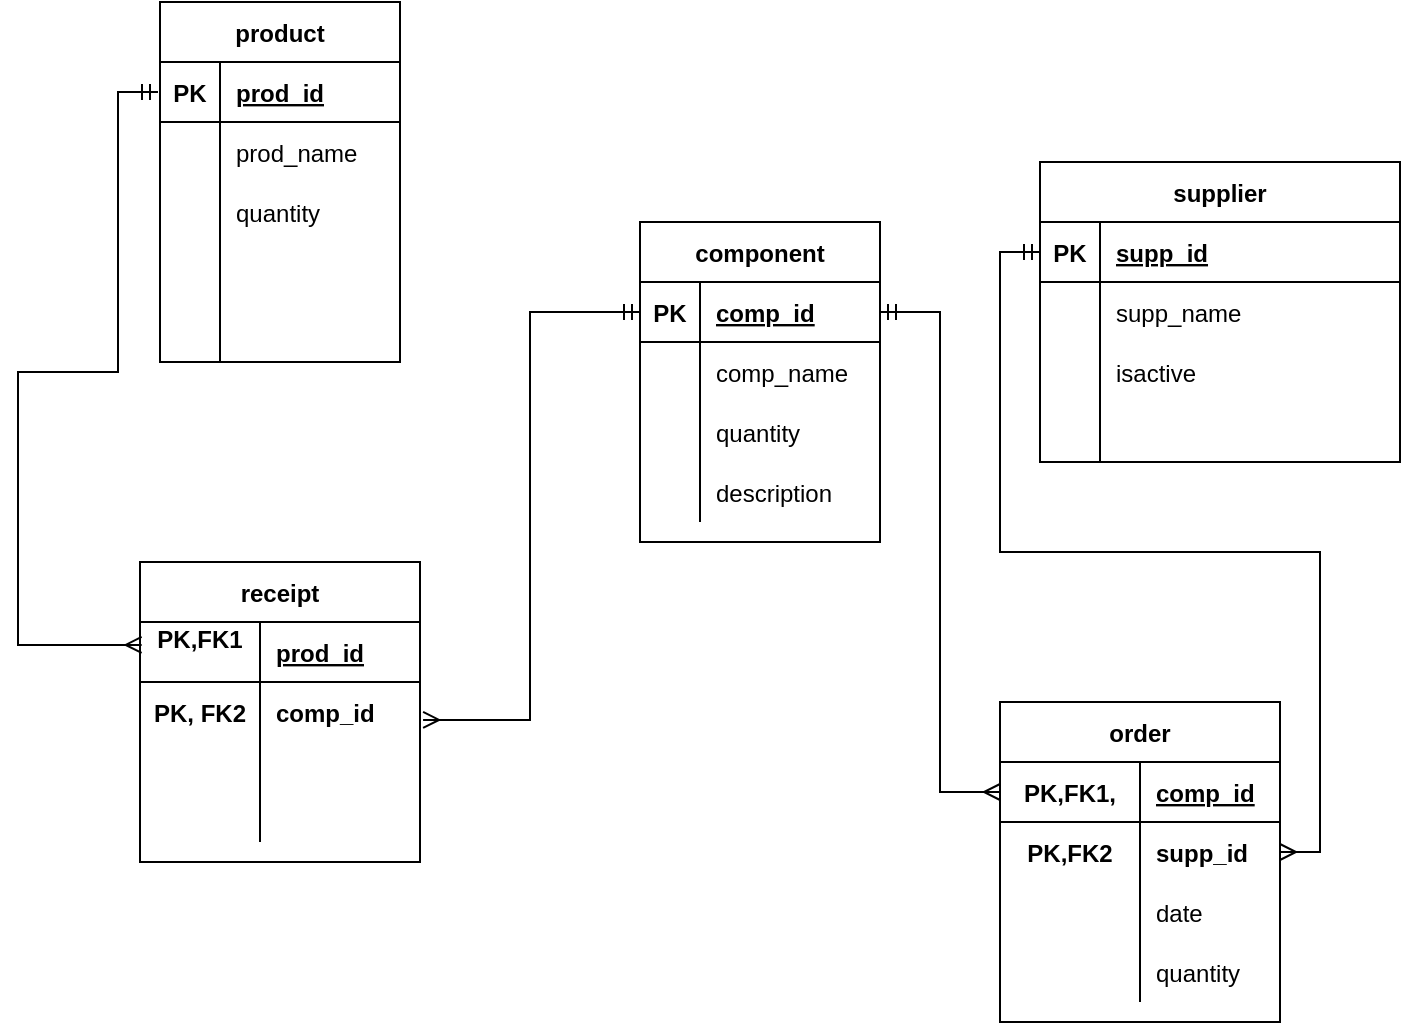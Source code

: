 <mxfile version="15.7.1" type="device"><diagram id="R2lEEEUBdFMjLlhIrx00" name="Page-1"><mxGraphModel dx="721" dy="385" grid="1" gridSize="10" guides="1" tooltips="1" connect="1" arrows="1" fold="1" page="1" pageScale="1" pageWidth="850" pageHeight="1100" math="0" shadow="0" extFonts="Permanent Marker^https://fonts.googleapis.com/css?family=Permanent+Marker"><root><mxCell id="0"/><mxCell id="1" parent="0"/><mxCell id="SrbASAG6C7k21Rm8Ye8O-2" value="product" style="shape=table;startSize=30;container=1;collapsible=1;childLayout=tableLayout;fixedRows=1;rowLines=0;fontStyle=1;align=center;resizeLast=1;" vertex="1" parent="1"><mxGeometry x="140" y="100" width="120.0" height="180" as="geometry"/></mxCell><mxCell id="SrbASAG6C7k21Rm8Ye8O-3" value="" style="shape=partialRectangle;collapsible=0;dropTarget=0;pointerEvents=0;fillColor=none;top=0;left=0;bottom=1;right=0;points=[[0,0.5],[1,0.5]];portConstraint=eastwest;" vertex="1" parent="SrbASAG6C7k21Rm8Ye8O-2"><mxGeometry y="30" width="120.0" height="30" as="geometry"/></mxCell><mxCell id="SrbASAG6C7k21Rm8Ye8O-4" value="PK" style="shape=partialRectangle;connectable=0;fillColor=none;top=0;left=0;bottom=0;right=0;fontStyle=1;overflow=hidden;" vertex="1" parent="SrbASAG6C7k21Rm8Ye8O-3"><mxGeometry width="30" height="30" as="geometry"><mxRectangle width="30" height="30" as="alternateBounds"/></mxGeometry></mxCell><mxCell id="SrbASAG6C7k21Rm8Ye8O-5" value="prod_id" style="shape=partialRectangle;connectable=0;fillColor=none;top=0;left=0;bottom=0;right=0;align=left;spacingLeft=6;fontStyle=5;overflow=hidden;" vertex="1" parent="SrbASAG6C7k21Rm8Ye8O-3"><mxGeometry x="30" width="90.0" height="30" as="geometry"><mxRectangle width="90.0" height="30" as="alternateBounds"/></mxGeometry></mxCell><mxCell id="SrbASAG6C7k21Rm8Ye8O-6" value="" style="shape=partialRectangle;collapsible=0;dropTarget=0;pointerEvents=0;fillColor=none;top=0;left=0;bottom=0;right=0;points=[[0,0.5],[1,0.5]];portConstraint=eastwest;" vertex="1" parent="SrbASAG6C7k21Rm8Ye8O-2"><mxGeometry y="60" width="120.0" height="30" as="geometry"/></mxCell><mxCell id="SrbASAG6C7k21Rm8Ye8O-7" value="" style="shape=partialRectangle;connectable=0;fillColor=none;top=0;left=0;bottom=0;right=0;editable=1;overflow=hidden;" vertex="1" parent="SrbASAG6C7k21Rm8Ye8O-6"><mxGeometry width="30" height="30" as="geometry"><mxRectangle width="30" height="30" as="alternateBounds"/></mxGeometry></mxCell><mxCell id="SrbASAG6C7k21Rm8Ye8O-8" value="prod_name" style="shape=partialRectangle;connectable=0;fillColor=none;top=0;left=0;bottom=0;right=0;align=left;spacingLeft=6;overflow=hidden;" vertex="1" parent="SrbASAG6C7k21Rm8Ye8O-6"><mxGeometry x="30" width="90.0" height="30" as="geometry"><mxRectangle width="90.0" height="30" as="alternateBounds"/></mxGeometry></mxCell><mxCell id="SrbASAG6C7k21Rm8Ye8O-9" value="" style="shape=partialRectangle;collapsible=0;dropTarget=0;pointerEvents=0;fillColor=none;top=0;left=0;bottom=0;right=0;points=[[0,0.5],[1,0.5]];portConstraint=eastwest;" vertex="1" parent="SrbASAG6C7k21Rm8Ye8O-2"><mxGeometry y="90" width="120.0" height="30" as="geometry"/></mxCell><mxCell id="SrbASAG6C7k21Rm8Ye8O-10" value="" style="shape=partialRectangle;connectable=0;fillColor=none;top=0;left=0;bottom=0;right=0;editable=1;overflow=hidden;" vertex="1" parent="SrbASAG6C7k21Rm8Ye8O-9"><mxGeometry width="30" height="30" as="geometry"><mxRectangle width="30" height="30" as="alternateBounds"/></mxGeometry></mxCell><mxCell id="SrbASAG6C7k21Rm8Ye8O-11" value="quantity" style="shape=partialRectangle;connectable=0;fillColor=none;top=0;left=0;bottom=0;right=0;align=left;spacingLeft=6;overflow=hidden;" vertex="1" parent="SrbASAG6C7k21Rm8Ye8O-9"><mxGeometry x="30" width="90.0" height="30" as="geometry"><mxRectangle width="90.0" height="30" as="alternateBounds"/></mxGeometry></mxCell><mxCell id="SrbASAG6C7k21Rm8Ye8O-72" value="" style="shape=partialRectangle;collapsible=0;dropTarget=0;pointerEvents=0;fillColor=none;top=0;left=0;bottom=0;right=0;points=[[0,0.5],[1,0.5]];portConstraint=eastwest;" vertex="1" parent="SrbASAG6C7k21Rm8Ye8O-2"><mxGeometry y="120" width="120.0" height="30" as="geometry"/></mxCell><mxCell id="SrbASAG6C7k21Rm8Ye8O-73" value="" style="shape=partialRectangle;connectable=0;fillColor=none;top=0;left=0;bottom=0;right=0;editable=1;overflow=hidden;" vertex="1" parent="SrbASAG6C7k21Rm8Ye8O-72"><mxGeometry width="30" height="30" as="geometry"><mxRectangle width="30" height="30" as="alternateBounds"/></mxGeometry></mxCell><mxCell id="SrbASAG6C7k21Rm8Ye8O-74" value="" style="shape=partialRectangle;connectable=0;fillColor=none;top=0;left=0;bottom=0;right=0;align=left;spacingLeft=6;overflow=hidden;" vertex="1" parent="SrbASAG6C7k21Rm8Ye8O-72"><mxGeometry x="30" width="90.0" height="30" as="geometry"><mxRectangle width="90.0" height="30" as="alternateBounds"/></mxGeometry></mxCell><mxCell id="SrbASAG6C7k21Rm8Ye8O-12" value="" style="shape=partialRectangle;collapsible=0;dropTarget=0;pointerEvents=0;fillColor=none;top=0;left=0;bottom=0;right=0;points=[[0,0.5],[1,0.5]];portConstraint=eastwest;" vertex="1" parent="SrbASAG6C7k21Rm8Ye8O-2"><mxGeometry y="150" width="120.0" height="30" as="geometry"/></mxCell><mxCell id="SrbASAG6C7k21Rm8Ye8O-13" value="" style="shape=partialRectangle;connectable=0;fillColor=none;top=0;left=0;bottom=0;right=0;editable=1;overflow=hidden;" vertex="1" parent="SrbASAG6C7k21Rm8Ye8O-12"><mxGeometry width="30" height="30" as="geometry"><mxRectangle width="30" height="30" as="alternateBounds"/></mxGeometry></mxCell><mxCell id="SrbASAG6C7k21Rm8Ye8O-14" value="" style="shape=partialRectangle;connectable=0;fillColor=none;top=0;left=0;bottom=0;right=0;align=left;spacingLeft=6;overflow=hidden;" vertex="1" parent="SrbASAG6C7k21Rm8Ye8O-12"><mxGeometry x="30" width="90.0" height="30" as="geometry"><mxRectangle width="90.0" height="30" as="alternateBounds"/></mxGeometry></mxCell><mxCell id="SrbASAG6C7k21Rm8Ye8O-15" value="component" style="shape=table;startSize=30;container=1;collapsible=1;childLayout=tableLayout;fixedRows=1;rowLines=0;fontStyle=1;align=center;resizeLast=1;" vertex="1" parent="1"><mxGeometry x="380" y="210" width="120" height="160" as="geometry"/></mxCell><mxCell id="SrbASAG6C7k21Rm8Ye8O-16" value="" style="shape=partialRectangle;collapsible=0;dropTarget=0;pointerEvents=0;fillColor=none;top=0;left=0;bottom=1;right=0;points=[[0,0.5],[1,0.5]];portConstraint=eastwest;" vertex="1" parent="SrbASAG6C7k21Rm8Ye8O-15"><mxGeometry y="30" width="120" height="30" as="geometry"/></mxCell><mxCell id="SrbASAG6C7k21Rm8Ye8O-17" value="PK" style="shape=partialRectangle;connectable=0;fillColor=none;top=0;left=0;bottom=0;right=0;fontStyle=1;overflow=hidden;" vertex="1" parent="SrbASAG6C7k21Rm8Ye8O-16"><mxGeometry width="30" height="30" as="geometry"><mxRectangle width="30" height="30" as="alternateBounds"/></mxGeometry></mxCell><mxCell id="SrbASAG6C7k21Rm8Ye8O-18" value="comp_id" style="shape=partialRectangle;connectable=0;fillColor=none;top=0;left=0;bottom=0;right=0;align=left;spacingLeft=6;fontStyle=5;overflow=hidden;" vertex="1" parent="SrbASAG6C7k21Rm8Ye8O-16"><mxGeometry x="30" width="90" height="30" as="geometry"><mxRectangle width="90" height="30" as="alternateBounds"/></mxGeometry></mxCell><mxCell id="SrbASAG6C7k21Rm8Ye8O-19" value="" style="shape=partialRectangle;collapsible=0;dropTarget=0;pointerEvents=0;fillColor=none;top=0;left=0;bottom=0;right=0;points=[[0,0.5],[1,0.5]];portConstraint=eastwest;" vertex="1" parent="SrbASAG6C7k21Rm8Ye8O-15"><mxGeometry y="60" width="120" height="30" as="geometry"/></mxCell><mxCell id="SrbASAG6C7k21Rm8Ye8O-20" value="" style="shape=partialRectangle;connectable=0;fillColor=none;top=0;left=0;bottom=0;right=0;editable=1;overflow=hidden;" vertex="1" parent="SrbASAG6C7k21Rm8Ye8O-19"><mxGeometry width="30" height="30" as="geometry"><mxRectangle width="30" height="30" as="alternateBounds"/></mxGeometry></mxCell><mxCell id="SrbASAG6C7k21Rm8Ye8O-21" value="comp_name" style="shape=partialRectangle;connectable=0;fillColor=none;top=0;left=0;bottom=0;right=0;align=left;spacingLeft=6;overflow=hidden;" vertex="1" parent="SrbASAG6C7k21Rm8Ye8O-19"><mxGeometry x="30" width="90" height="30" as="geometry"><mxRectangle width="90" height="30" as="alternateBounds"/></mxGeometry></mxCell><mxCell id="SrbASAG6C7k21Rm8Ye8O-22" value="" style="shape=partialRectangle;collapsible=0;dropTarget=0;pointerEvents=0;fillColor=none;top=0;left=0;bottom=0;right=0;points=[[0,0.5],[1,0.5]];portConstraint=eastwest;" vertex="1" parent="SrbASAG6C7k21Rm8Ye8O-15"><mxGeometry y="90" width="120" height="30" as="geometry"/></mxCell><mxCell id="SrbASAG6C7k21Rm8Ye8O-23" value="" style="shape=partialRectangle;connectable=0;fillColor=none;top=0;left=0;bottom=0;right=0;editable=1;overflow=hidden;" vertex="1" parent="SrbASAG6C7k21Rm8Ye8O-22"><mxGeometry width="30" height="30" as="geometry"><mxRectangle width="30" height="30" as="alternateBounds"/></mxGeometry></mxCell><mxCell id="SrbASAG6C7k21Rm8Ye8O-24" value="quantity" style="shape=partialRectangle;connectable=0;fillColor=none;top=0;left=0;bottom=0;right=0;align=left;spacingLeft=6;overflow=hidden;" vertex="1" parent="SrbASAG6C7k21Rm8Ye8O-22"><mxGeometry x="30" width="90" height="30" as="geometry"><mxRectangle width="90" height="30" as="alternateBounds"/></mxGeometry></mxCell><mxCell id="SrbASAG6C7k21Rm8Ye8O-25" value="" style="shape=partialRectangle;collapsible=0;dropTarget=0;pointerEvents=0;fillColor=none;top=0;left=0;bottom=0;right=0;points=[[0,0.5],[1,0.5]];portConstraint=eastwest;" vertex="1" parent="SrbASAG6C7k21Rm8Ye8O-15"><mxGeometry y="120" width="120" height="30" as="geometry"/></mxCell><mxCell id="SrbASAG6C7k21Rm8Ye8O-26" value="" style="shape=partialRectangle;connectable=0;fillColor=none;top=0;left=0;bottom=0;right=0;editable=1;overflow=hidden;" vertex="1" parent="SrbASAG6C7k21Rm8Ye8O-25"><mxGeometry width="30" height="30" as="geometry"><mxRectangle width="30" height="30" as="alternateBounds"/></mxGeometry></mxCell><mxCell id="SrbASAG6C7k21Rm8Ye8O-27" value="description" style="shape=partialRectangle;connectable=0;fillColor=none;top=0;left=0;bottom=0;right=0;align=left;spacingLeft=6;overflow=hidden;" vertex="1" parent="SrbASAG6C7k21Rm8Ye8O-25"><mxGeometry x="30" width="90" height="30" as="geometry"><mxRectangle width="90" height="30" as="alternateBounds"/></mxGeometry></mxCell><mxCell id="SrbASAG6C7k21Rm8Ye8O-28" value="supplier" style="shape=table;startSize=30;container=1;collapsible=1;childLayout=tableLayout;fixedRows=1;rowLines=0;fontStyle=1;align=center;resizeLast=1;" vertex="1" parent="1"><mxGeometry x="580" y="180" width="180" height="150" as="geometry"/></mxCell><mxCell id="SrbASAG6C7k21Rm8Ye8O-29" value="" style="shape=partialRectangle;collapsible=0;dropTarget=0;pointerEvents=0;fillColor=none;top=0;left=0;bottom=1;right=0;points=[[0,0.5],[1,0.5]];portConstraint=eastwest;" vertex="1" parent="SrbASAG6C7k21Rm8Ye8O-28"><mxGeometry y="30" width="180" height="30" as="geometry"/></mxCell><mxCell id="SrbASAG6C7k21Rm8Ye8O-30" value="PK" style="shape=partialRectangle;connectable=0;fillColor=none;top=0;left=0;bottom=0;right=0;fontStyle=1;overflow=hidden;" vertex="1" parent="SrbASAG6C7k21Rm8Ye8O-29"><mxGeometry width="30" height="30" as="geometry"><mxRectangle width="30" height="30" as="alternateBounds"/></mxGeometry></mxCell><mxCell id="SrbASAG6C7k21Rm8Ye8O-31" value="supp_id" style="shape=partialRectangle;connectable=0;fillColor=none;top=0;left=0;bottom=0;right=0;align=left;spacingLeft=6;fontStyle=5;overflow=hidden;" vertex="1" parent="SrbASAG6C7k21Rm8Ye8O-29"><mxGeometry x="30" width="150" height="30" as="geometry"><mxRectangle width="150" height="30" as="alternateBounds"/></mxGeometry></mxCell><mxCell id="SrbASAG6C7k21Rm8Ye8O-32" value="" style="shape=partialRectangle;collapsible=0;dropTarget=0;pointerEvents=0;fillColor=none;top=0;left=0;bottom=0;right=0;points=[[0,0.5],[1,0.5]];portConstraint=eastwest;" vertex="1" parent="SrbASAG6C7k21Rm8Ye8O-28"><mxGeometry y="60" width="180" height="30" as="geometry"/></mxCell><mxCell id="SrbASAG6C7k21Rm8Ye8O-33" value="" style="shape=partialRectangle;connectable=0;fillColor=none;top=0;left=0;bottom=0;right=0;editable=1;overflow=hidden;" vertex="1" parent="SrbASAG6C7k21Rm8Ye8O-32"><mxGeometry width="30" height="30" as="geometry"><mxRectangle width="30" height="30" as="alternateBounds"/></mxGeometry></mxCell><mxCell id="SrbASAG6C7k21Rm8Ye8O-34" value="supp_name" style="shape=partialRectangle;connectable=0;fillColor=none;top=0;left=0;bottom=0;right=0;align=left;spacingLeft=6;overflow=hidden;" vertex="1" parent="SrbASAG6C7k21Rm8Ye8O-32"><mxGeometry x="30" width="150" height="30" as="geometry"><mxRectangle width="150" height="30" as="alternateBounds"/></mxGeometry></mxCell><mxCell id="SrbASAG6C7k21Rm8Ye8O-35" value="" style="shape=partialRectangle;collapsible=0;dropTarget=0;pointerEvents=0;fillColor=none;top=0;left=0;bottom=0;right=0;points=[[0,0.5],[1,0.5]];portConstraint=eastwest;" vertex="1" parent="SrbASAG6C7k21Rm8Ye8O-28"><mxGeometry y="90" width="180" height="30" as="geometry"/></mxCell><mxCell id="SrbASAG6C7k21Rm8Ye8O-36" value="" style="shape=partialRectangle;connectable=0;fillColor=none;top=0;left=0;bottom=0;right=0;editable=1;overflow=hidden;" vertex="1" parent="SrbASAG6C7k21Rm8Ye8O-35"><mxGeometry width="30" height="30" as="geometry"><mxRectangle width="30" height="30" as="alternateBounds"/></mxGeometry></mxCell><mxCell id="SrbASAG6C7k21Rm8Ye8O-37" value="isactive" style="shape=partialRectangle;connectable=0;fillColor=none;top=0;left=0;bottom=0;right=0;align=left;spacingLeft=6;overflow=hidden;" vertex="1" parent="SrbASAG6C7k21Rm8Ye8O-35"><mxGeometry x="30" width="150" height="30" as="geometry"><mxRectangle width="150" height="30" as="alternateBounds"/></mxGeometry></mxCell><mxCell id="SrbASAG6C7k21Rm8Ye8O-38" value="" style="shape=partialRectangle;collapsible=0;dropTarget=0;pointerEvents=0;fillColor=none;top=0;left=0;bottom=0;right=0;points=[[0,0.5],[1,0.5]];portConstraint=eastwest;" vertex="1" parent="SrbASAG6C7k21Rm8Ye8O-28"><mxGeometry y="120" width="180" height="30" as="geometry"/></mxCell><mxCell id="SrbASAG6C7k21Rm8Ye8O-39" value="" style="shape=partialRectangle;connectable=0;fillColor=none;top=0;left=0;bottom=0;right=0;editable=1;overflow=hidden;" vertex="1" parent="SrbASAG6C7k21Rm8Ye8O-38"><mxGeometry width="30" height="30" as="geometry"><mxRectangle width="30" height="30" as="alternateBounds"/></mxGeometry></mxCell><mxCell id="SrbASAG6C7k21Rm8Ye8O-40" value="" style="shape=partialRectangle;connectable=0;fillColor=none;top=0;left=0;bottom=0;right=0;align=left;spacingLeft=6;overflow=hidden;" vertex="1" parent="SrbASAG6C7k21Rm8Ye8O-38"><mxGeometry x="30" width="150" height="30" as="geometry"><mxRectangle width="150" height="30" as="alternateBounds"/></mxGeometry></mxCell><mxCell id="SrbASAG6C7k21Rm8Ye8O-42" value="receipt" style="shape=table;startSize=30;container=1;collapsible=1;childLayout=tableLayout;fixedRows=1;rowLines=0;fontStyle=1;align=center;resizeLast=1;" vertex="1" parent="1"><mxGeometry x="130" y="380" width="140.0" height="150" as="geometry"/></mxCell><mxCell id="SrbASAG6C7k21Rm8Ye8O-43" value="" style="shape=partialRectangle;collapsible=0;dropTarget=0;pointerEvents=0;fillColor=none;top=0;left=0;bottom=1;right=0;points=[[0,0.5],[1,0.5]];portConstraint=eastwest;" vertex="1" parent="SrbASAG6C7k21Rm8Ye8O-42"><mxGeometry y="30" width="140.0" height="30" as="geometry"/></mxCell><mxCell id="SrbASAG6C7k21Rm8Ye8O-44" value="PK,FK1&#10;" style="shape=partialRectangle;connectable=0;fillColor=none;top=0;left=0;bottom=0;right=0;fontStyle=1;overflow=hidden;" vertex="1" parent="SrbASAG6C7k21Rm8Ye8O-43"><mxGeometry width="60" height="30" as="geometry"><mxRectangle width="60" height="30" as="alternateBounds"/></mxGeometry></mxCell><mxCell id="SrbASAG6C7k21Rm8Ye8O-45" value="prod_id" style="shape=partialRectangle;connectable=0;fillColor=none;top=0;left=0;bottom=0;right=0;align=left;spacingLeft=6;fontStyle=5;overflow=hidden;" vertex="1" parent="SrbASAG6C7k21Rm8Ye8O-43"><mxGeometry x="60" width="80.0" height="30" as="geometry"><mxRectangle width="80.0" height="30" as="alternateBounds"/></mxGeometry></mxCell><mxCell id="SrbASAG6C7k21Rm8Ye8O-46" value="" style="shape=partialRectangle;collapsible=0;dropTarget=0;pointerEvents=0;fillColor=none;top=0;left=0;bottom=0;right=0;points=[[0,0.5],[1,0.5]];portConstraint=eastwest;" vertex="1" parent="SrbASAG6C7k21Rm8Ye8O-42"><mxGeometry y="60" width="140.0" height="30" as="geometry"/></mxCell><mxCell id="SrbASAG6C7k21Rm8Ye8O-47" value="PK, FK2" style="shape=partialRectangle;connectable=0;fillColor=none;top=0;left=0;bottom=0;right=0;editable=1;overflow=hidden;fontStyle=1" vertex="1" parent="SrbASAG6C7k21Rm8Ye8O-46"><mxGeometry width="60" height="30" as="geometry"><mxRectangle width="60" height="30" as="alternateBounds"/></mxGeometry></mxCell><mxCell id="SrbASAG6C7k21Rm8Ye8O-48" value="comp_id" style="shape=partialRectangle;connectable=0;fillColor=none;top=0;left=0;bottom=0;right=0;align=left;spacingLeft=6;overflow=hidden;fontStyle=1" vertex="1" parent="SrbASAG6C7k21Rm8Ye8O-46"><mxGeometry x="60" width="80.0" height="30" as="geometry"><mxRectangle width="80.0" height="30" as="alternateBounds"/></mxGeometry></mxCell><mxCell id="SrbASAG6C7k21Rm8Ye8O-49" value="" style="shape=partialRectangle;collapsible=0;dropTarget=0;pointerEvents=0;fillColor=none;top=0;left=0;bottom=0;right=0;points=[[0,0.5],[1,0.5]];portConstraint=eastwest;" vertex="1" parent="SrbASAG6C7k21Rm8Ye8O-42"><mxGeometry y="90" width="140.0" height="30" as="geometry"/></mxCell><mxCell id="SrbASAG6C7k21Rm8Ye8O-50" value="" style="shape=partialRectangle;connectable=0;fillColor=none;top=0;left=0;bottom=0;right=0;editable=1;overflow=hidden;" vertex="1" parent="SrbASAG6C7k21Rm8Ye8O-49"><mxGeometry width="60" height="30" as="geometry"><mxRectangle width="60" height="30" as="alternateBounds"/></mxGeometry></mxCell><mxCell id="SrbASAG6C7k21Rm8Ye8O-51" value="" style="shape=partialRectangle;connectable=0;fillColor=none;top=0;left=0;bottom=0;right=0;align=left;spacingLeft=6;overflow=hidden;" vertex="1" parent="SrbASAG6C7k21Rm8Ye8O-49"><mxGeometry x="60" width="80.0" height="30" as="geometry"><mxRectangle width="80.0" height="30" as="alternateBounds"/></mxGeometry></mxCell><mxCell id="SrbASAG6C7k21Rm8Ye8O-52" value="" style="shape=partialRectangle;collapsible=0;dropTarget=0;pointerEvents=0;fillColor=none;top=0;left=0;bottom=0;right=0;points=[[0,0.5],[1,0.5]];portConstraint=eastwest;" vertex="1" parent="SrbASAG6C7k21Rm8Ye8O-42"><mxGeometry y="120" width="140.0" height="20" as="geometry"/></mxCell><mxCell id="SrbASAG6C7k21Rm8Ye8O-53" value="" style="shape=partialRectangle;connectable=0;fillColor=none;top=0;left=0;bottom=0;right=0;editable=1;overflow=hidden;" vertex="1" parent="SrbASAG6C7k21Rm8Ye8O-52"><mxGeometry width="60" height="20" as="geometry"><mxRectangle width="60" height="20" as="alternateBounds"/></mxGeometry></mxCell><mxCell id="SrbASAG6C7k21Rm8Ye8O-54" value="" style="shape=partialRectangle;connectable=0;fillColor=none;top=0;left=0;bottom=0;right=0;align=left;spacingLeft=6;overflow=hidden;" vertex="1" parent="SrbASAG6C7k21Rm8Ye8O-52"><mxGeometry x="60" width="80.0" height="20" as="geometry"><mxRectangle width="80.0" height="20" as="alternateBounds"/></mxGeometry></mxCell><mxCell id="SrbASAG6C7k21Rm8Ye8O-55" value="order" style="shape=table;startSize=30;container=1;collapsible=1;childLayout=tableLayout;fixedRows=1;rowLines=0;fontStyle=1;align=center;resizeLast=1;" vertex="1" parent="1"><mxGeometry x="560" y="450" width="140" height="160" as="geometry"/></mxCell><mxCell id="SrbASAG6C7k21Rm8Ye8O-56" value="" style="shape=partialRectangle;collapsible=0;dropTarget=0;pointerEvents=0;fillColor=none;top=0;left=0;bottom=1;right=0;points=[[0,0.5],[1,0.5]];portConstraint=eastwest;" vertex="1" parent="SrbASAG6C7k21Rm8Ye8O-55"><mxGeometry y="30" width="140" height="30" as="geometry"/></mxCell><mxCell id="SrbASAG6C7k21Rm8Ye8O-57" value="PK,FK1," style="shape=partialRectangle;connectable=0;fillColor=none;top=0;left=0;bottom=0;right=0;fontStyle=1;overflow=hidden;" vertex="1" parent="SrbASAG6C7k21Rm8Ye8O-56"><mxGeometry width="70" height="30" as="geometry"><mxRectangle width="70" height="30" as="alternateBounds"/></mxGeometry></mxCell><mxCell id="SrbASAG6C7k21Rm8Ye8O-58" value="comp_id" style="shape=partialRectangle;connectable=0;fillColor=none;top=0;left=0;bottom=0;right=0;align=left;spacingLeft=6;fontStyle=5;overflow=hidden;" vertex="1" parent="SrbASAG6C7k21Rm8Ye8O-56"><mxGeometry x="70" width="70" height="30" as="geometry"><mxRectangle width="70" height="30" as="alternateBounds"/></mxGeometry></mxCell><mxCell id="SrbASAG6C7k21Rm8Ye8O-59" value="" style="shape=partialRectangle;collapsible=0;dropTarget=0;pointerEvents=0;fillColor=none;top=0;left=0;bottom=0;right=0;points=[[0,0.5],[1,0.5]];portConstraint=eastwest;" vertex="1" parent="SrbASAG6C7k21Rm8Ye8O-55"><mxGeometry y="60" width="140" height="30" as="geometry"/></mxCell><mxCell id="SrbASAG6C7k21Rm8Ye8O-60" value="PK,FK2" style="shape=partialRectangle;connectable=0;fillColor=none;top=0;left=0;bottom=0;right=0;editable=1;overflow=hidden;fontStyle=1" vertex="1" parent="SrbASAG6C7k21Rm8Ye8O-59"><mxGeometry width="70" height="30" as="geometry"><mxRectangle width="70" height="30" as="alternateBounds"/></mxGeometry></mxCell><mxCell id="SrbASAG6C7k21Rm8Ye8O-61" value="supp_id" style="shape=partialRectangle;connectable=0;fillColor=none;top=0;left=0;bottom=0;right=0;align=left;spacingLeft=6;overflow=hidden;fontStyle=1" vertex="1" parent="SrbASAG6C7k21Rm8Ye8O-59"><mxGeometry x="70" width="70" height="30" as="geometry"><mxRectangle width="70" height="30" as="alternateBounds"/></mxGeometry></mxCell><mxCell id="SrbASAG6C7k21Rm8Ye8O-62" value="" style="shape=partialRectangle;collapsible=0;dropTarget=0;pointerEvents=0;fillColor=none;top=0;left=0;bottom=0;right=0;points=[[0,0.5],[1,0.5]];portConstraint=eastwest;" vertex="1" parent="SrbASAG6C7k21Rm8Ye8O-55"><mxGeometry y="90" width="140" height="30" as="geometry"/></mxCell><mxCell id="SrbASAG6C7k21Rm8Ye8O-63" value="" style="shape=partialRectangle;connectable=0;fillColor=none;top=0;left=0;bottom=0;right=0;editable=1;overflow=hidden;" vertex="1" parent="SrbASAG6C7k21Rm8Ye8O-62"><mxGeometry width="70" height="30" as="geometry"><mxRectangle width="70" height="30" as="alternateBounds"/></mxGeometry></mxCell><mxCell id="SrbASAG6C7k21Rm8Ye8O-64" value="date" style="shape=partialRectangle;connectable=0;fillColor=none;top=0;left=0;bottom=0;right=0;align=left;spacingLeft=6;overflow=hidden;" vertex="1" parent="SrbASAG6C7k21Rm8Ye8O-62"><mxGeometry x="70" width="70" height="30" as="geometry"><mxRectangle width="70" height="30" as="alternateBounds"/></mxGeometry></mxCell><mxCell id="SrbASAG6C7k21Rm8Ye8O-65" value="" style="shape=partialRectangle;collapsible=0;dropTarget=0;pointerEvents=0;fillColor=none;top=0;left=0;bottom=0;right=0;points=[[0,0.5],[1,0.5]];portConstraint=eastwest;" vertex="1" parent="SrbASAG6C7k21Rm8Ye8O-55"><mxGeometry y="120" width="140" height="30" as="geometry"/></mxCell><mxCell id="SrbASAG6C7k21Rm8Ye8O-66" value="" style="shape=partialRectangle;connectable=0;fillColor=none;top=0;left=0;bottom=0;right=0;editable=1;overflow=hidden;" vertex="1" parent="SrbASAG6C7k21Rm8Ye8O-65"><mxGeometry width="70" height="30" as="geometry"><mxRectangle width="70" height="30" as="alternateBounds"/></mxGeometry></mxCell><mxCell id="SrbASAG6C7k21Rm8Ye8O-67" value="quantity" style="shape=partialRectangle;connectable=0;fillColor=none;top=0;left=0;bottom=0;right=0;align=left;spacingLeft=6;overflow=hidden;" vertex="1" parent="SrbASAG6C7k21Rm8Ye8O-65"><mxGeometry x="70" width="70" height="30" as="geometry"><mxRectangle width="70" height="30" as="alternateBounds"/></mxGeometry></mxCell><mxCell id="SrbASAG6C7k21Rm8Ye8O-81" style="edgeStyle=orthogonalEdgeStyle;rounded=0;orthogonalLoop=1;jettySize=auto;html=1;startArrow=ERmandOne;startFill=0;endArrow=ERmany;endFill=0;entryX=1;entryY=0.5;entryDx=0;entryDy=0;" edge="1" parent="1" source="SrbASAG6C7k21Rm8Ye8O-29" target="SrbASAG6C7k21Rm8Ye8O-59"><mxGeometry relative="1" as="geometry"><mxPoint x="560" y="470" as="targetPoint"/></mxGeometry></mxCell><mxCell id="SrbASAG6C7k21Rm8Ye8O-88" style="edgeStyle=orthogonalEdgeStyle;rounded=0;orthogonalLoop=1;jettySize=auto;html=1;entryX=0.013;entryY=0.383;entryDx=0;entryDy=0;entryPerimeter=0;startArrow=ERmandOne;startFill=0;endArrow=ERmany;endFill=0;" edge="1" parent="1"><mxGeometry relative="1" as="geometry"><mxPoint x="139" y="145" as="sourcePoint"/><mxPoint x="130.82" y="421.49" as="targetPoint"/><Array as="points"><mxPoint x="119" y="145"/><mxPoint x="119" y="285"/><mxPoint x="69" y="285"/><mxPoint x="69" y="422"/></Array></mxGeometry></mxCell><mxCell id="SrbASAG6C7k21Rm8Ye8O-95" style="edgeStyle=orthogonalEdgeStyle;rounded=0;orthogonalLoop=1;jettySize=auto;html=1;entryX=1.011;entryY=0.633;entryDx=0;entryDy=0;entryPerimeter=0;startArrow=ERmandOne;startFill=0;endArrow=ERmany;endFill=0;" edge="1" parent="1" source="SrbASAG6C7k21Rm8Ye8O-16" target="SrbASAG6C7k21Rm8Ye8O-46"><mxGeometry relative="1" as="geometry"/></mxCell><mxCell id="SrbASAG6C7k21Rm8Ye8O-97" style="edgeStyle=orthogonalEdgeStyle;rounded=0;orthogonalLoop=1;jettySize=auto;html=1;startArrow=ERmandOne;startFill=0;endArrow=ERmany;endFill=0;" edge="1" parent="1" source="SrbASAG6C7k21Rm8Ye8O-16" target="SrbASAG6C7k21Rm8Ye8O-56"><mxGeometry relative="1" as="geometry"/></mxCell></root></mxGraphModel></diagram></mxfile>